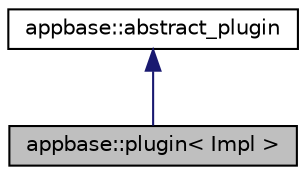 digraph "appbase::plugin&lt; Impl &gt;"
{
  edge [fontname="Helvetica",fontsize="10",labelfontname="Helvetica",labelfontsize="10"];
  node [fontname="Helvetica",fontsize="10",shape=record];
  Node2 [label="appbase::plugin\< Impl \>",height=0.2,width=0.4,color="black", fillcolor="grey75", style="filled", fontcolor="black"];
  Node3 -> Node2 [dir="back",color="midnightblue",fontsize="10",style="solid"];
  Node3 [label="appbase::abstract_plugin",height=0.2,width=0.4,color="black", fillcolor="white", style="filled",URL="$classappbase_1_1abstract__plugin.html"];
}
